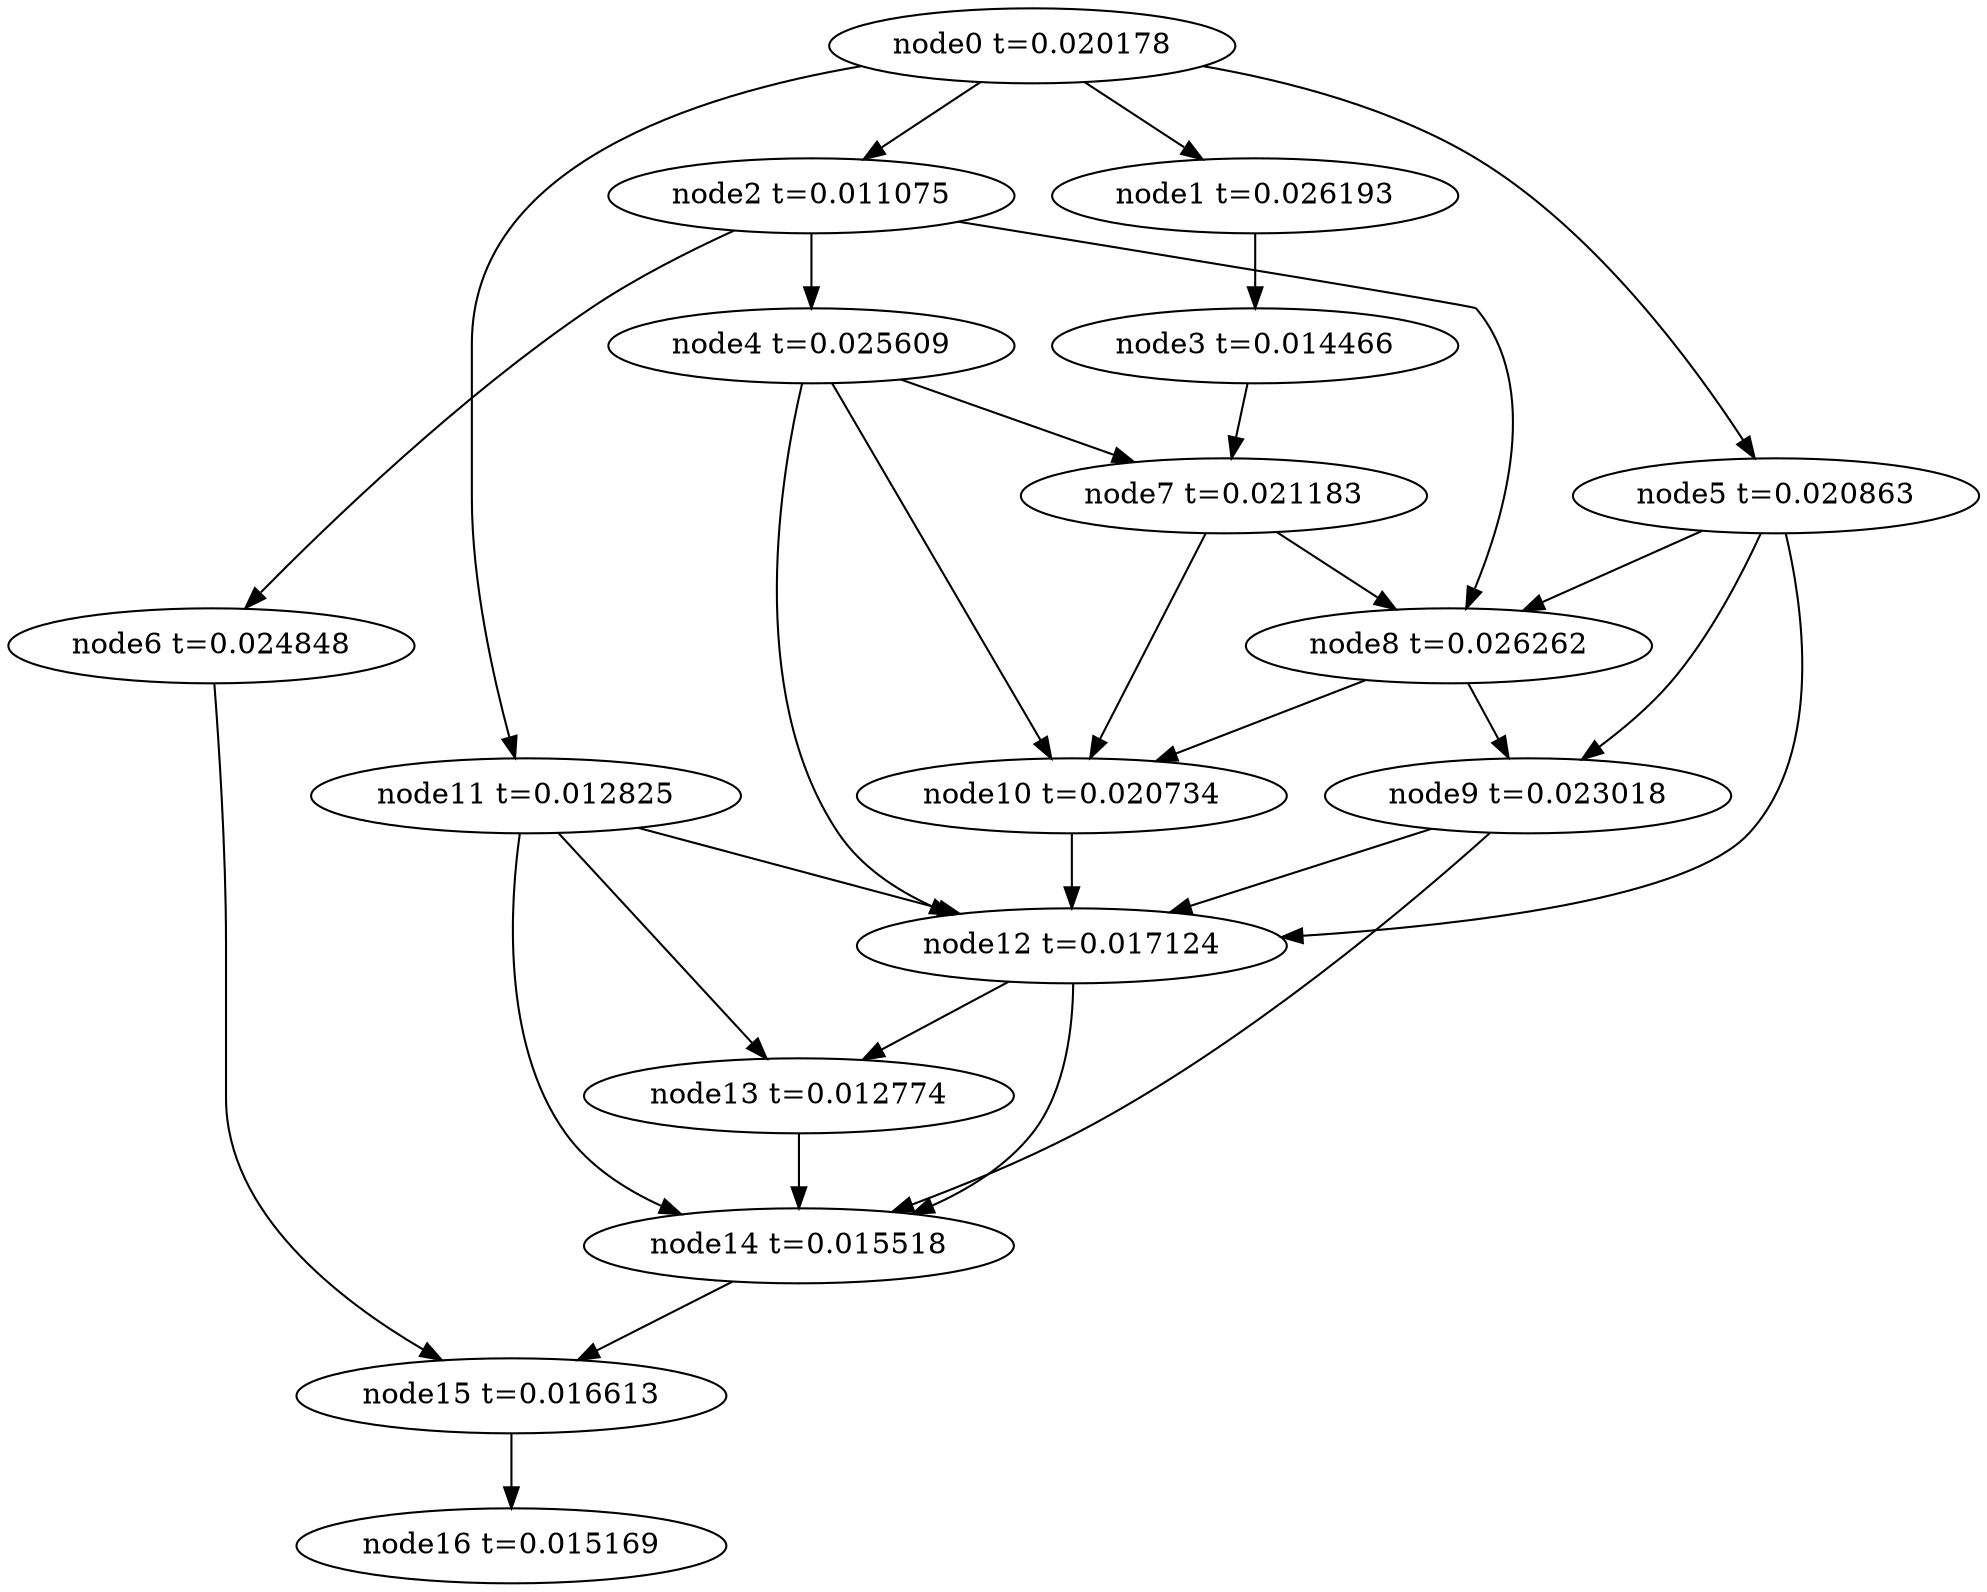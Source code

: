 digraph g{
	node16[label="node16 t=0.015169"]
	node15 -> node16
	node15[label="node15 t=0.016613"];
	node14 -> node15
	node14[label="node14 t=0.015518"];
	node13 -> node14
	node13[label="node13 t=0.012774"];
	node12 -> node14
	node12 -> node13
	node12[label="node12 t=0.017124"];
	node11 -> node14
	node11 -> node13
	node11 -> node12
	node11[label="node11 t=0.012825"];
	node10 -> node12
	node10[label="node10 t=0.020734"];
	node9 -> node14
	node9 -> node12
	node9[label="node9 t=0.023018"];
	node8 -> node10
	node8 -> node9
	node8[label="node8 t=0.026262"];
	node7 -> node10
	node7 -> node8
	node7[label="node7 t=0.021183"];
	node6 -> node15
	node6[label="node6 t=0.024848"];
	node5 -> node12
	node5 -> node9
	node5 -> node8
	node5[label="node5 t=0.020863"];
	node4 -> node12
	node4 -> node10
	node4 -> node7
	node4[label="node4 t=0.025609"];
	node3 -> node7
	node3[label="node3 t=0.014466"];
	node2 -> node8
	node2 -> node6
	node2 -> node4
	node2[label="node2 t=0.011075"];
	node1 -> node3
	node1[label="node1 t=0.026193"];
	node0 -> node11
	node0 -> node5
	node0 -> node2
	node0 -> node1
	node0[label="node0 t=0.020178"];
}
